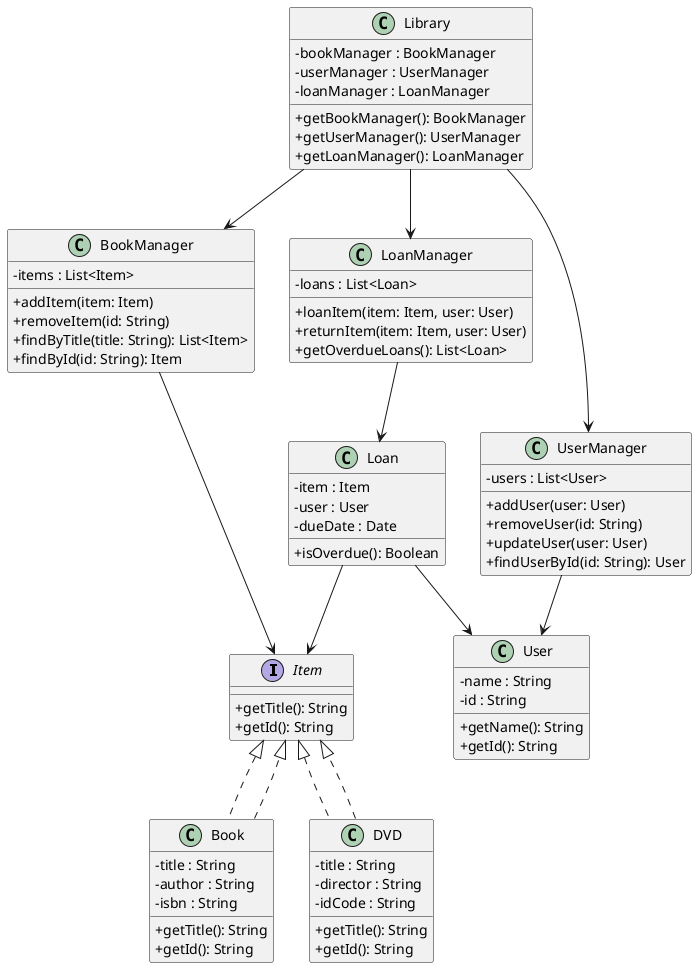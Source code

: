 @startuml Etapa01 - Desacoplamento e Separação de Responsabilidades
skinparam classAttributeIconSize 0

' ====== Interface para Itens ======
interface Item {
    + getTitle(): String
    + getId(): String
}

class Book implements Item {
    - title : String
    - author : String
    - isbn : String
    + getTitle(): String
    + getId(): String
}

class DVD implements Item {
    - title : String
    - director : String
    - idCode : String
    + getTitle(): String
    + getId(): String
}

Book ..|> Item
DVD ..|> Item

' ====== Usuários ======
class User {
    - name : String
    - id : String
    + getName(): String
    + getId(): String
}

' ====== Empréstimos ======
class Loan {
    - item : Item
    - user : User
    - dueDate : Date
    + isOverdue(): Boolean
}

Loan --> Item
Loan --> User

' ====== Managers ======
class BookManager {
    - items : List<Item>
    + addItem(item: Item)
    + removeItem(id: String)
    + findByTitle(title: String): List<Item>
    + findById(id: String): Item
}

class UserManager {
    - users : List<User>
    + addUser(user: User)
    + removeUser(id: String)
    + updateUser(user: User)
    + findUserById(id: String): User
}

class LoanManager {
    - loans : List<Loan>
    + loanItem(item: Item, user: User)
    + returnItem(item: Item, user: User)
    + getOverdueLoans(): List<Loan>
}

BookManager --> Item
UserManager --> User
LoanManager --> Loan

' ====== Biblioteca ======
class Library {
    - bookManager : BookManager
    - userManager : UserManager
    - loanManager : LoanManager
    + getBookManager(): BookManager
    + getUserManager(): UserManager
    + getLoanManager(): LoanManager
}

Library --> BookManager
Library --> UserManager
Library --> LoanManager

@enduml
